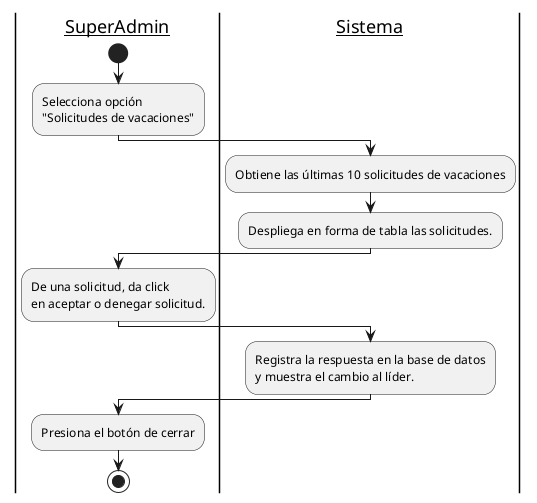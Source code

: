 @startuml CU041 - SuperAdmin registra solicitudes de vacaciones de colaborador - Diagrama de actividad

|__SuperAdmin__|
start
:Selecciona opción\n"Solicitudes de vacaciones";

|__Sistema__|
:Obtiene las últimas 10 solicitudes de vacaciones;
:Despliega en forma de tabla las solicitudes.;

|__SuperAdmin__|
:De una solicitud, da click\nen aceptar o denegar solicitud.;

|__Sistema__|
:Registra la respuesta en la base de datos\ny muestra el cambio al líder.;

|__SuperAdmin__|
:Presiona el botón de cerrar;

stop

@enduml
